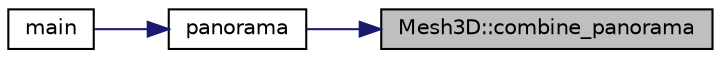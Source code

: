 digraph "Mesh3D::combine_panorama"
{
 // LATEX_PDF_SIZE
  edge [fontname="Helvetica",fontsize="10",labelfontname="Helvetica",labelfontsize="10"];
  node [fontname="Helvetica",fontsize="10",shape=record];
  rankdir="RL";
  Node1 [label="Mesh3D::combine_panorama",height=0.2,width=0.4,color="black", fillcolor="grey75", style="filled", fontcolor="black",tooltip="Combine PANORAMA feature maps SDM, NDM and GNDM in PANORAMA extended representation."];
  Node1 -> Node2 [dir="back",color="midnightblue",fontsize="10",style="solid",fontname="Helvetica"];
  Node2 [label="panorama",height=0.2,width=0.4,color="black", fillcolor="white", style="filled",URL="$main_8cpp.html#a2c209674c35c64c91f02b662b0902b5f",tooltip=" "];
  Node2 -> Node3 [dir="back",color="midnightblue",fontsize="10",style="solid",fontname="Helvetica"];
  Node3 [label="main",height=0.2,width=0.4,color="black", fillcolor="white", style="filled",URL="$main_8cpp.html#a0ddf1224851353fc92bfbff6f499fa97",tooltip=" "];
}
